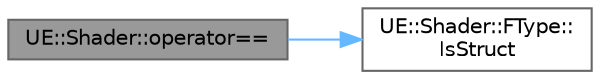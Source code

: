 digraph "UE::Shader::operator=="
{
 // INTERACTIVE_SVG=YES
 // LATEX_PDF_SIZE
  bgcolor="transparent";
  edge [fontname=Helvetica,fontsize=10,labelfontname=Helvetica,labelfontsize=10];
  node [fontname=Helvetica,fontsize=10,shape=box,height=0.2,width=0.4];
  rankdir="LR";
  Node1 [id="Node000001",label="UE::Shader::operator==",height=0.2,width=0.4,color="gray40", fillcolor="grey60", style="filled", fontcolor="black",tooltip=" "];
  Node1 -> Node2 [id="edge1_Node000001_Node000002",color="steelblue1",style="solid",tooltip=" "];
  Node2 [id="Node000002",label="UE::Shader::FType::\lIsStruct",height=0.2,width=0.4,color="grey40", fillcolor="white", style="filled",URL="$d3/d6e/structUE_1_1Shader_1_1FType.html#ab0d0e060a81da9061f236ad1b37f430d",tooltip=" "];
}
